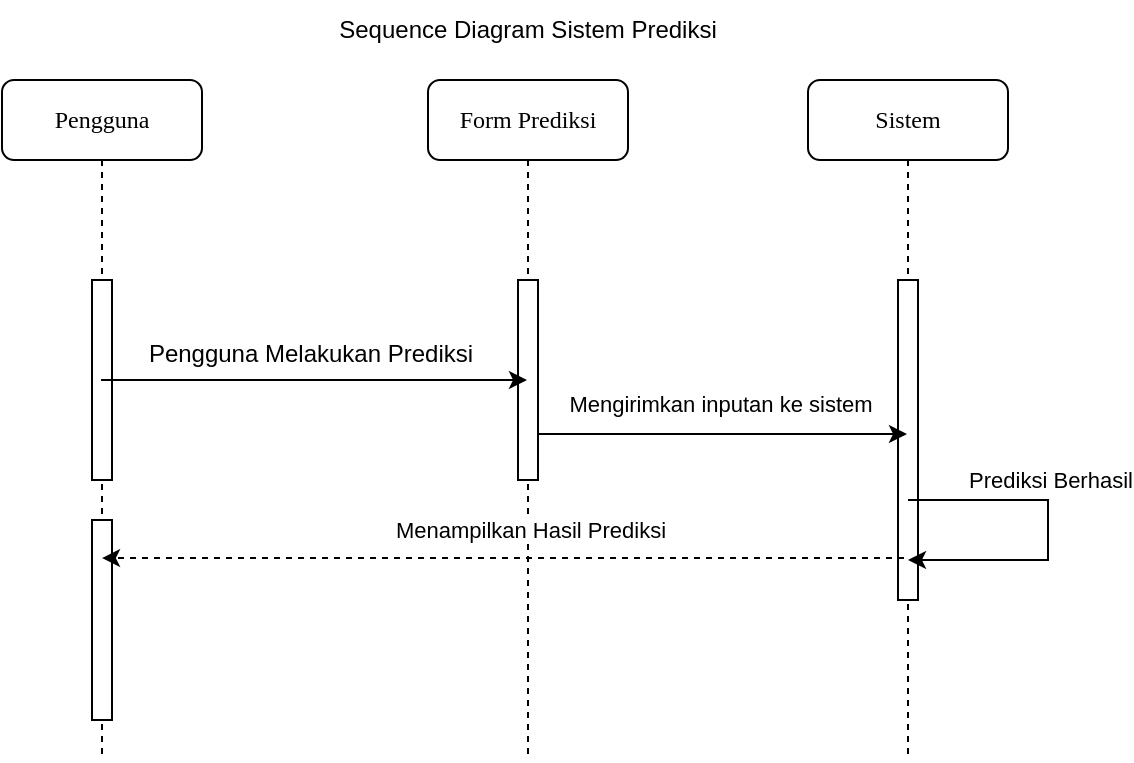 <mxfile version="20.8.10" type="device"><diagram name="Page-1" id="CI2hIfpK3rfvNTzPc0LI"><mxGraphModel dx="1242" dy="667" grid="1" gridSize="10" guides="1" tooltips="1" connect="1" arrows="1" fold="1" page="1" pageScale="1" pageWidth="850" pageHeight="1100" math="0" shadow="0"><root><mxCell id="0"/><mxCell id="1" parent="0"/><mxCell id="avqU84uM2STlQSzwKqjM-1" value="Form Prediksi" style="shape=umlLifeline;perimeter=lifelinePerimeter;whiteSpace=wrap;html=1;container=1;collapsible=0;recursiveResize=0;outlineConnect=0;rounded=1;shadow=0;comic=0;labelBackgroundColor=none;strokeWidth=1;fontFamily=Verdana;fontSize=12;align=center;" vertex="1" parent="1"><mxGeometry x="330" y="80" width="100" height="340" as="geometry"/></mxCell><mxCell id="avqU84uM2STlQSzwKqjM-2" value="" style="html=1;points=[];perimeter=orthogonalPerimeter;rounded=0;shadow=0;comic=0;labelBackgroundColor=none;strokeWidth=1;fontFamily=Verdana;fontSize=12;align=center;" vertex="1" parent="avqU84uM2STlQSzwKqjM-1"><mxGeometry x="45" y="100" width="10" height="100" as="geometry"/></mxCell><mxCell id="avqU84uM2STlQSzwKqjM-3" value="Pengguna" style="shape=umlLifeline;perimeter=lifelinePerimeter;whiteSpace=wrap;html=1;container=1;collapsible=0;recursiveResize=0;outlineConnect=0;rounded=1;shadow=0;comic=0;labelBackgroundColor=none;strokeWidth=1;fontFamily=Verdana;fontSize=12;align=center;" vertex="1" parent="1"><mxGeometry x="117" y="80" width="100" height="340" as="geometry"/></mxCell><mxCell id="avqU84uM2STlQSzwKqjM-4" value="" style="html=1;points=[];perimeter=orthogonalPerimeter;rounded=0;shadow=0;comic=0;labelBackgroundColor=none;strokeWidth=1;fontFamily=Verdana;fontSize=12;align=center;" vertex="1" parent="avqU84uM2STlQSzwKqjM-3"><mxGeometry x="45" y="100" width="10" height="100" as="geometry"/></mxCell><mxCell id="avqU84uM2STlQSzwKqjM-14" value="" style="html=1;points=[];perimeter=orthogonalPerimeter;rounded=0;shadow=0;comic=0;labelBackgroundColor=none;strokeWidth=1;fontFamily=Verdana;fontSize=12;align=center;" vertex="1" parent="avqU84uM2STlQSzwKqjM-3"><mxGeometry x="45" y="220" width="10" height="100" as="geometry"/></mxCell><mxCell id="avqU84uM2STlQSzwKqjM-5" value="Sistem" style="shape=umlLifeline;perimeter=lifelinePerimeter;whiteSpace=wrap;html=1;container=1;collapsible=0;recursiveResize=0;outlineConnect=0;rounded=1;shadow=0;comic=0;labelBackgroundColor=none;strokeWidth=1;fontFamily=Verdana;fontSize=12;align=center;" vertex="1" parent="1"><mxGeometry x="520" y="80" width="100" height="340" as="geometry"/></mxCell><mxCell id="avqU84uM2STlQSzwKqjM-6" value="" style="html=1;points=[];perimeter=orthogonalPerimeter;rounded=0;shadow=0;comic=0;labelBackgroundColor=none;strokeWidth=1;fontFamily=Verdana;fontSize=12;align=center;" vertex="1" parent="avqU84uM2STlQSzwKqjM-5"><mxGeometry x="45" y="100" width="10" height="160" as="geometry"/></mxCell><mxCell id="avqU84uM2STlQSzwKqjM-7" style="edgeStyle=orthogonalEdgeStyle;rounded=0;orthogonalLoop=1;jettySize=auto;html=1;" edge="1" parent="1"><mxGeometry relative="1" as="geometry"><Array as="points"><mxPoint x="510" y="257"/><mxPoint x="510" y="257"/></Array><mxPoint x="385" y="257" as="sourcePoint"/><mxPoint x="569.5" y="257" as="targetPoint"/></mxGeometry></mxCell><mxCell id="avqU84uM2STlQSzwKqjM-8" value="Mengirimkan inputan ke sistem" style="edgeLabel;html=1;align=center;verticalAlign=middle;resizable=0;points=[];" connectable="0" vertex="1" parent="avqU84uM2STlQSzwKqjM-7"><mxGeometry x="-0.205" y="1" relative="1" as="geometry"><mxPoint x="17" y="-14" as="offset"/></mxGeometry></mxCell><mxCell id="avqU84uM2STlQSzwKqjM-20" value="Prediksi Berhasil" style="edgeLabel;html=1;align=center;verticalAlign=middle;resizable=0;points=[];" connectable="0" vertex="1" parent="avqU84uM2STlQSzwKqjM-7"><mxGeometry x="-0.205" y="1" relative="1" as="geometry"><mxPoint x="182" y="24" as="offset"/></mxGeometry></mxCell><mxCell id="avqU84uM2STlQSzwKqjM-21" value="Menampilkan Hasil Prediksi" style="edgeLabel;html=1;align=center;verticalAlign=middle;resizable=0;points=[];" connectable="0" vertex="1" parent="avqU84uM2STlQSzwKqjM-7"><mxGeometry x="-0.205" y="1" relative="1" as="geometry"><mxPoint x="-78" y="49" as="offset"/></mxGeometry></mxCell><mxCell id="avqU84uM2STlQSzwKqjM-9" value="" style="endArrow=classic;html=1;rounded=0;" edge="1" parent="1"><mxGeometry width="50" height="50" relative="1" as="geometry"><mxPoint x="166.5" y="230" as="sourcePoint"/><mxPoint x="379.5" y="230" as="targetPoint"/></mxGeometry></mxCell><mxCell id="avqU84uM2STlQSzwKqjM-10" value="Pengguna Melakukan Prediksi" style="text;html=1;strokeColor=none;fillColor=none;align=center;verticalAlign=middle;whiteSpace=wrap;rounded=0;" vertex="1" parent="1"><mxGeometry x="180" y="202" width="183" height="30" as="geometry"/></mxCell><mxCell id="avqU84uM2STlQSzwKqjM-17" value="" style="endArrow=classic;html=1;rounded=0;" edge="1" parent="1" source="avqU84uM2STlQSzwKqjM-5" target="avqU84uM2STlQSzwKqjM-5"><mxGeometry width="50" height="50" relative="1" as="geometry"><mxPoint x="640" y="310" as="sourcePoint"/><mxPoint x="640" y="330" as="targetPoint"/><Array as="points"><mxPoint x="640" y="290"/><mxPoint x="640" y="320"/></Array></mxGeometry></mxCell><mxCell id="avqU84uM2STlQSzwKqjM-19" value="" style="endArrow=classic;html=1;exitX=0.3;exitY=0.869;exitDx=0;exitDy=0;exitPerimeter=0;strokeColor=default;rounded=0;dashed=1;" edge="1" parent="1" source="avqU84uM2STlQSzwKqjM-6" target="avqU84uM2STlQSzwKqjM-3"><mxGeometry width="50" height="50" relative="1" as="geometry"><mxPoint x="400" y="380" as="sourcePoint"/><mxPoint x="450" y="330" as="targetPoint"/></mxGeometry></mxCell><mxCell id="avqU84uM2STlQSzwKqjM-22" value="Sequence Diagram Sistem Prediksi" style="text;html=1;strokeColor=none;fillColor=none;align=center;verticalAlign=middle;whiteSpace=wrap;rounded=0;" vertex="1" parent="1"><mxGeometry x="260" y="40" width="240" height="30" as="geometry"/></mxCell></root></mxGraphModel></diagram></mxfile>
